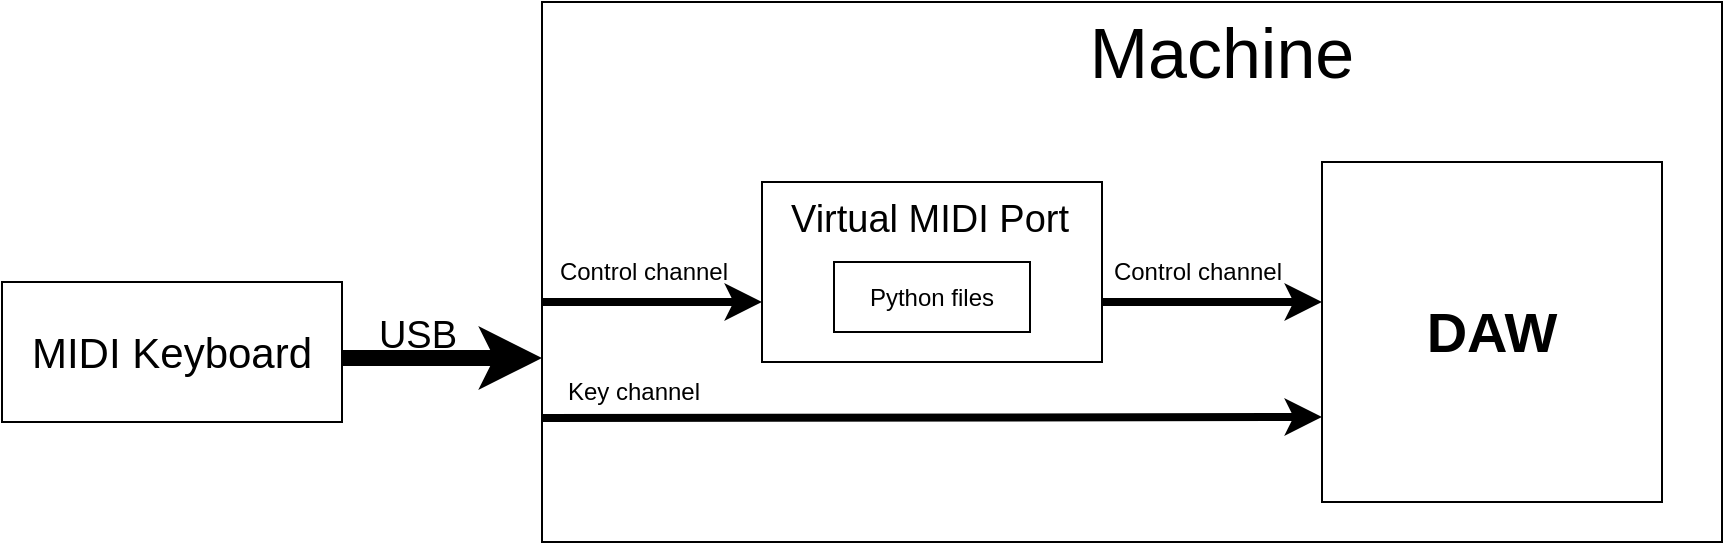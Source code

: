 <mxfile version="15.9.1" type="device"><diagram id="aUMz4xv3VwRAnbJP7ZkF" name="Page-1"><mxGraphModel dx="2462" dy="1026" grid="1" gridSize="10" guides="1" tooltips="1" connect="1" arrows="1" fold="1" page="1" pageScale="1" pageWidth="827" pageHeight="1169" math="0" shadow="0"><root><mxCell id="0"/><mxCell id="1" parent="0"/><mxCell id="l--I54AwfDE_mtBBCbXB-15" value="" style="rounded=0;whiteSpace=wrap;html=1;fontSize=19;" vertex="1" parent="1"><mxGeometry x="220" y="300" width="590" height="270" as="geometry"/></mxCell><mxCell id="l--I54AwfDE_mtBBCbXB-1" value="&lt;font style=&quot;font-size: 21px&quot;&gt;MIDI Keyboard&lt;/font&gt;" style="rounded=0;whiteSpace=wrap;html=1;" vertex="1" parent="1"><mxGeometry x="-50" y="440" width="170" height="70" as="geometry"/></mxCell><mxCell id="l--I54AwfDE_mtBBCbXB-2" value="" style="rounded=0;whiteSpace=wrap;html=1;" vertex="1" parent="1"><mxGeometry x="330" y="390" width="170" height="90" as="geometry"/></mxCell><mxCell id="l--I54AwfDE_mtBBCbXB-4" value="Python files" style="rounded=0;whiteSpace=wrap;html=1;" vertex="1" parent="1"><mxGeometry x="366" y="430" width="98" height="35" as="geometry"/></mxCell><mxCell id="l--I54AwfDE_mtBBCbXB-6" value="&lt;font style=&quot;font-size: 28px&quot;&gt;&lt;b&gt;DAW&lt;/b&gt;&lt;/font&gt;" style="rounded=0;whiteSpace=wrap;html=1;" vertex="1" parent="1"><mxGeometry x="610" y="380" width="170" height="170" as="geometry"/></mxCell><mxCell id="l--I54AwfDE_mtBBCbXB-7" value="" style="endArrow=classic;html=1;rounded=0;strokeWidth=4;entryX=0;entryY=0.75;entryDx=0;entryDy=0;" edge="1" parent="1" target="l--I54AwfDE_mtBBCbXB-6"><mxGeometry width="50" height="50" relative="1" as="geometry"><mxPoint x="220" y="508" as="sourcePoint"/><mxPoint x="370" y="510" as="targetPoint"/></mxGeometry></mxCell><mxCell id="l--I54AwfDE_mtBBCbXB-8" value="Key channel" style="text;html=1;strokeColor=none;fillColor=none;align=center;verticalAlign=middle;whiteSpace=wrap;rounded=0;" vertex="1" parent="1"><mxGeometry x="226" y="480" width="80" height="30" as="geometry"/></mxCell><mxCell id="l--I54AwfDE_mtBBCbXB-9" value="" style="endArrow=classic;html=1;rounded=0;strokeWidth=4;exitX=1;exitY=0.75;exitDx=0;exitDy=0;" edge="1" parent="1"><mxGeometry width="50" height="50" relative="1" as="geometry"><mxPoint x="220" y="450" as="sourcePoint"/><mxPoint x="330" y="450" as="targetPoint"/></mxGeometry></mxCell><mxCell id="l--I54AwfDE_mtBBCbXB-10" value="Control channel" style="text;html=1;strokeColor=none;fillColor=none;align=center;verticalAlign=middle;whiteSpace=wrap;rounded=0;" vertex="1" parent="1"><mxGeometry x="226" y="420" width="90" height="30" as="geometry"/></mxCell><mxCell id="l--I54AwfDE_mtBBCbXB-12" value="&lt;font style=&quot;font-size: 19px&quot;&gt;Virtual MIDI Port&lt;/font&gt;" style="text;html=1;strokeColor=none;fillColor=none;align=center;verticalAlign=middle;whiteSpace=wrap;rounded=0;fontSize=28;" vertex="1" parent="1"><mxGeometry x="332" y="390" width="164" height="30" as="geometry"/></mxCell><mxCell id="l--I54AwfDE_mtBBCbXB-13" value="Control channel" style="text;html=1;strokeColor=none;fillColor=none;align=center;verticalAlign=middle;whiteSpace=wrap;rounded=0;" vertex="1" parent="1"><mxGeometry x="503" y="420" width="90" height="30" as="geometry"/></mxCell><mxCell id="l--I54AwfDE_mtBBCbXB-14" value="" style="endArrow=classic;html=1;rounded=0;strokeWidth=4;exitX=1;exitY=0.75;exitDx=0;exitDy=0;" edge="1" parent="1"><mxGeometry width="50" height="50" relative="1" as="geometry"><mxPoint x="500" y="450" as="sourcePoint"/><mxPoint x="610" y="450" as="targetPoint"/></mxGeometry></mxCell><mxCell id="l--I54AwfDE_mtBBCbXB-16" value="&lt;font style=&quot;font-size: 35px&quot;&gt;Machine&lt;/font&gt;" style="text;html=1;strokeColor=none;fillColor=none;align=center;verticalAlign=middle;whiteSpace=wrap;rounded=0;fontSize=19;" vertex="1" parent="1"><mxGeometry x="464" y="310" width="192" height="30" as="geometry"/></mxCell><mxCell id="l--I54AwfDE_mtBBCbXB-17" value="" style="endArrow=classic;html=1;rounded=0;fontSize=21;strokeWidth=8;exitX=1;exitY=0.543;exitDx=0;exitDy=0;exitPerimeter=0;" edge="1" parent="1" source="l--I54AwfDE_mtBBCbXB-1"><mxGeometry width="50" height="50" relative="1" as="geometry"><mxPoint x="130" y="478" as="sourcePoint"/><mxPoint x="220" y="478" as="targetPoint"/></mxGeometry></mxCell><mxCell id="l--I54AwfDE_mtBBCbXB-18" value="&lt;font style=&quot;font-size: 19px&quot;&gt;USB&lt;/font&gt;" style="text;html=1;strokeColor=none;fillColor=none;align=center;verticalAlign=middle;whiteSpace=wrap;rounded=0;fontSize=21;" vertex="1" parent="1"><mxGeometry x="128" y="450" width="60" height="30" as="geometry"/></mxCell></root></mxGraphModel></diagram></mxfile>